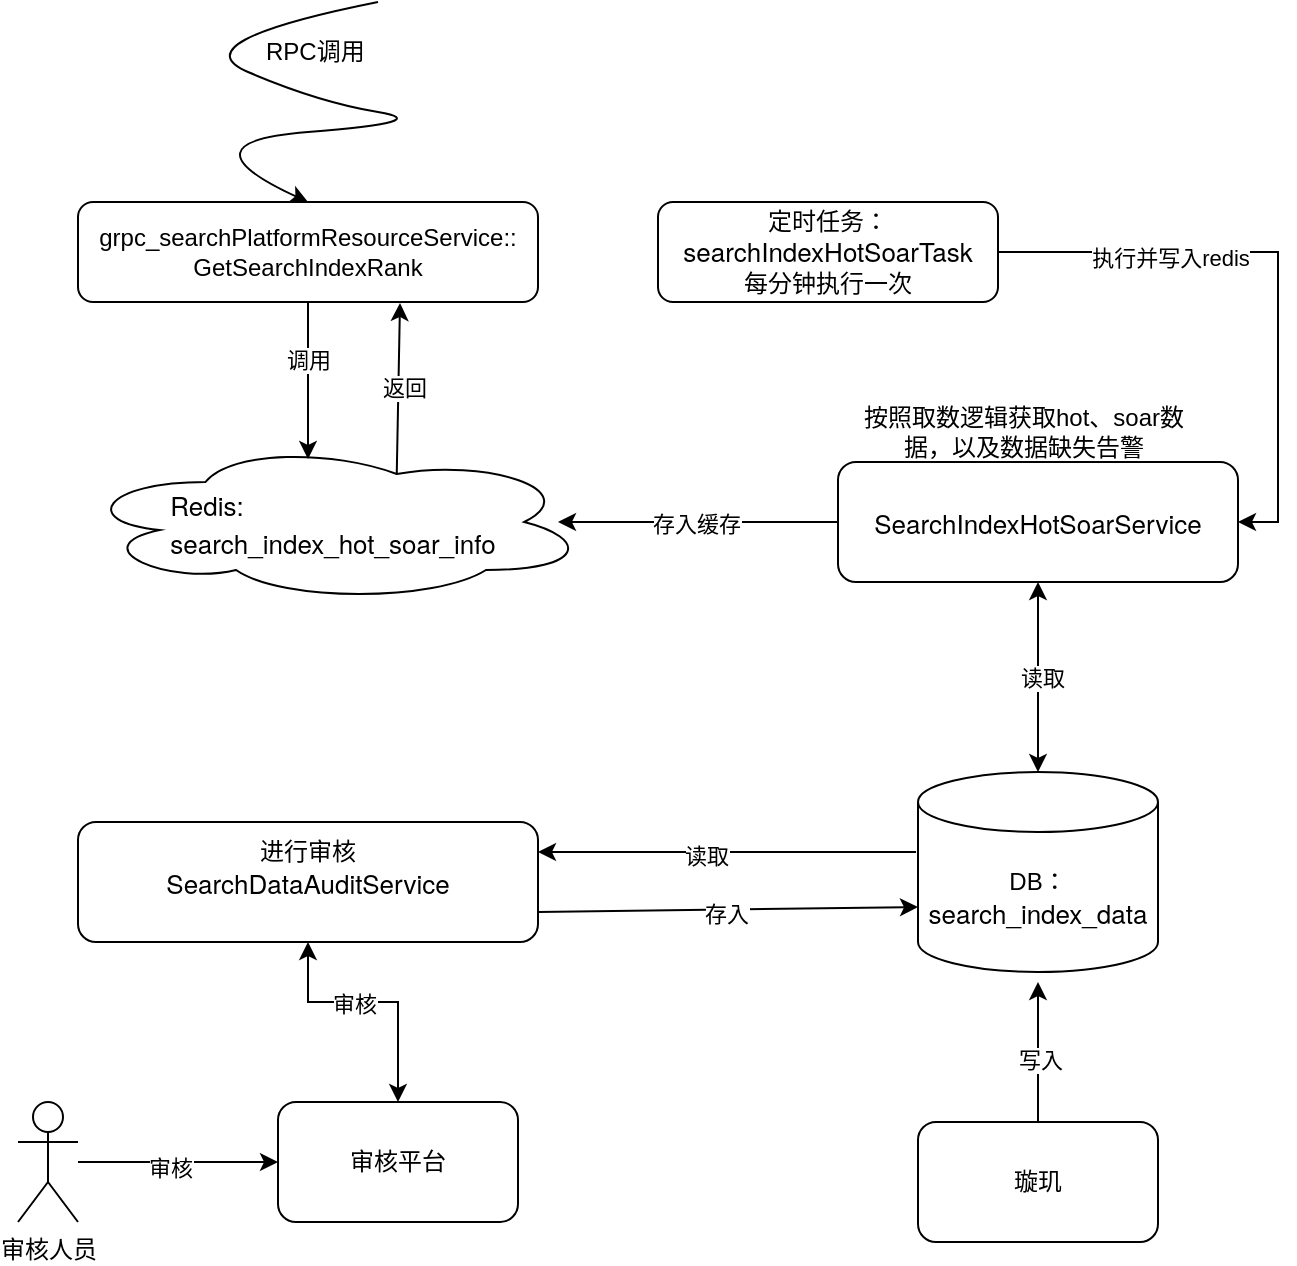 <mxfile version="26.2.4">
  <diagram id="C5RBs43oDa-KdzZeNtuy" name="Page-1">
    <mxGraphModel dx="1236" dy="739" grid="1" gridSize="10" guides="1" tooltips="1" connect="1" arrows="1" fold="1" page="1" pageScale="1" pageWidth="827" pageHeight="1169" math="0" shadow="0">
      <root>
        <mxCell id="WIyWlLk6GJQsqaUBKTNV-0" />
        <mxCell id="WIyWlLk6GJQsqaUBKTNV-1" parent="WIyWlLk6GJQsqaUBKTNV-0" />
        <mxCell id="GQUutv-9TBPm1AFZtBlS-2" value="grpc_searchPlatformResourceService::&lt;div style=&quot;text-wrap-mode: nowrap;&quot;&gt;&lt;span style=&quot;text-wrap-mode: wrap;&quot;&gt;GetSearchIndexRank&lt;/span&gt;&lt;/div&gt;" style="rounded=1;whiteSpace=wrap;html=1;" vertex="1" parent="WIyWlLk6GJQsqaUBKTNV-1">
          <mxGeometry x="80" y="200" width="230" height="50" as="geometry" />
        </mxCell>
        <mxCell id="GQUutv-9TBPm1AFZtBlS-6" value="" style="curved=1;endArrow=classic;html=1;rounded=0;entryX=0.5;entryY=0;entryDx=0;entryDy=0;" edge="1" parent="WIyWlLk6GJQsqaUBKTNV-1" target="GQUutv-9TBPm1AFZtBlS-2">
          <mxGeometry width="50" height="50" relative="1" as="geometry">
            <mxPoint x="230" y="100" as="sourcePoint" />
            <mxPoint x="440" y="270" as="targetPoint" />
            <Array as="points">
              <mxPoint x="130" y="120" />
              <mxPoint x="200" y="150" />
              <mxPoint x="260" y="160" />
              <mxPoint x="130" y="170" />
            </Array>
          </mxGeometry>
        </mxCell>
        <mxCell id="GQUutv-9TBPm1AFZtBlS-7" value="&lt;p style=&quot;margin: 0px; font-variant-numeric: normal; font-variant-east-asian: normal; font-variant-alternates: normal; font-size-adjust: none; font-kerning: auto; font-optical-sizing: auto; font-feature-settings: normal; font-variation-settings: normal; font-variant-position: normal; font-variant-emoji: normal; font-stretch: normal; font-size: 13px; line-height: normal; font-family: &amp;quot;Helvetica Neue&amp;quot;; text-align: start;&quot; class=&quot;p1&quot;&gt;Redis:&lt;/p&gt;&lt;p style=&quot;margin: 0px; font-variant-numeric: normal; font-variant-east-asian: normal; font-variant-alternates: normal; font-size-adjust: none; font-kerning: auto; font-optical-sizing: auto; font-feature-settings: normal; font-variation-settings: normal; font-variant-position: normal; font-variant-emoji: normal; font-stretch: normal; font-size: 13px; line-height: normal; font-family: &amp;quot;Helvetica Neue&amp;quot;; text-align: start;&quot; class=&quot;p1&quot;&gt;search_index_hot_soar_info&lt;/p&gt;" style="ellipse;shape=cloud;whiteSpace=wrap;html=1;" vertex="1" parent="WIyWlLk6GJQsqaUBKTNV-1">
          <mxGeometry x="80" y="320" width="255" height="80" as="geometry" />
        </mxCell>
        <mxCell id="GQUutv-9TBPm1AFZtBlS-10" style="edgeStyle=orthogonalEdgeStyle;rounded=0;orthogonalLoop=1;jettySize=auto;html=1;entryX=0.451;entryY=0.106;entryDx=0;entryDy=0;entryPerimeter=0;" edge="1" parent="WIyWlLk6GJQsqaUBKTNV-1" source="GQUutv-9TBPm1AFZtBlS-2" target="GQUutv-9TBPm1AFZtBlS-7">
          <mxGeometry relative="1" as="geometry" />
        </mxCell>
        <mxCell id="GQUutv-9TBPm1AFZtBlS-17" value="调用" style="edgeLabel;html=1;align=center;verticalAlign=middle;resizable=0;points=[];" vertex="1" connectable="0" parent="GQUutv-9TBPm1AFZtBlS-10">
          <mxGeometry x="-0.274" relative="1" as="geometry">
            <mxPoint as="offset" />
          </mxGeometry>
        </mxCell>
        <mxCell id="GQUutv-9TBPm1AFZtBlS-11" value="RPC调用" style="text;strokeColor=none;fillColor=none;align=left;verticalAlign=middle;spacingLeft=4;spacingRight=4;overflow=hidden;points=[[0,0.5],[1,0.5]];portConstraint=eastwest;rotatable=0;whiteSpace=wrap;html=1;" vertex="1" parent="WIyWlLk6GJQsqaUBKTNV-1">
          <mxGeometry x="167.5" y="110" width="80" height="30" as="geometry" />
        </mxCell>
        <mxCell id="GQUutv-9TBPm1AFZtBlS-15" value="" style="endArrow=classic;html=1;rounded=0;entryX=0.7;entryY=1.01;entryDx=0;entryDy=0;exitX=0.625;exitY=0.2;exitDx=0;exitDy=0;exitPerimeter=0;entryPerimeter=0;" edge="1" parent="WIyWlLk6GJQsqaUBKTNV-1" source="GQUutv-9TBPm1AFZtBlS-7" target="GQUutv-9TBPm1AFZtBlS-2">
          <mxGeometry width="50" height="50" relative="1" as="geometry">
            <mxPoint x="390" y="320" as="sourcePoint" />
            <mxPoint x="440" y="270" as="targetPoint" />
          </mxGeometry>
        </mxCell>
        <mxCell id="GQUutv-9TBPm1AFZtBlS-16" value="返回" style="edgeLabel;html=1;align=center;verticalAlign=middle;resizable=0;points=[];" vertex="1" connectable="0" parent="GQUutv-9TBPm1AFZtBlS-15">
          <mxGeometry x="0.019" y="-3" relative="1" as="geometry">
            <mxPoint as="offset" />
          </mxGeometry>
        </mxCell>
        <mxCell id="GQUutv-9TBPm1AFZtBlS-18" value="&lt;p style=&quot;margin: 0px; font-variant-numeric: normal; font-variant-east-asian: normal; font-variant-alternates: normal; font-size-adjust: none; font-kerning: auto; font-optical-sizing: auto; font-feature-settings: normal; font-variation-settings: normal; font-variant-position: normal; font-variant-emoji: normal; font-stretch: normal; font-size: 13px; line-height: normal; font-family: &amp;quot;Helvetica Neue&amp;quot;; text-align: start;&quot; class=&quot;p1&quot;&gt;SearchIndexHotSoarService&lt;/p&gt;" style="rounded=1;whiteSpace=wrap;html=1;" vertex="1" parent="WIyWlLk6GJQsqaUBKTNV-1">
          <mxGeometry x="460" y="330" width="200" height="60" as="geometry" />
        </mxCell>
        <mxCell id="GQUutv-9TBPm1AFZtBlS-19" value="" style="endArrow=classic;html=1;rounded=0;exitX=0;exitY=0.5;exitDx=0;exitDy=0;" edge="1" parent="WIyWlLk6GJQsqaUBKTNV-1" source="GQUutv-9TBPm1AFZtBlS-18">
          <mxGeometry width="50" height="50" relative="1" as="geometry">
            <mxPoint x="390" y="320" as="sourcePoint" />
            <mxPoint x="320" y="360" as="targetPoint" />
            <Array as="points" />
          </mxGeometry>
        </mxCell>
        <mxCell id="GQUutv-9TBPm1AFZtBlS-20" value="存入缓存" style="edgeLabel;html=1;align=center;verticalAlign=middle;resizable=0;points=[];" vertex="1" connectable="0" parent="GQUutv-9TBPm1AFZtBlS-19">
          <mxGeometry x="0.014" y="1" relative="1" as="geometry">
            <mxPoint as="offset" />
          </mxGeometry>
        </mxCell>
        <mxCell id="GQUutv-9TBPm1AFZtBlS-21" value="DB：&lt;span style=&quot;font-family: &amp;quot;Helvetica Neue&amp;quot;; font-size: 13px; text-align: start; background-color: transparent; color: light-dark(rgb(0, 0, 0), rgb(255, 255, 255));&quot;&gt;search_index_data&lt;/span&gt;" style="shape=cylinder3;whiteSpace=wrap;html=1;boundedLbl=1;backgroundOutline=1;size=15;" vertex="1" parent="WIyWlLk6GJQsqaUBKTNV-1">
          <mxGeometry x="500" y="485" width="120" height="100" as="geometry" />
        </mxCell>
        <mxCell id="GQUutv-9TBPm1AFZtBlS-22" value="" style="endArrow=classic;startArrow=classic;html=1;rounded=0;entryX=0.5;entryY=1;entryDx=0;entryDy=0;exitX=0.5;exitY=0;exitDx=0;exitDy=0;exitPerimeter=0;" edge="1" parent="WIyWlLk6GJQsqaUBKTNV-1" source="GQUutv-9TBPm1AFZtBlS-21" target="GQUutv-9TBPm1AFZtBlS-18">
          <mxGeometry width="50" height="50" relative="1" as="geometry">
            <mxPoint x="390" y="540" as="sourcePoint" />
            <mxPoint x="440" y="490" as="targetPoint" />
          </mxGeometry>
        </mxCell>
        <mxCell id="GQUutv-9TBPm1AFZtBlS-23" value="读取" style="edgeLabel;html=1;align=center;verticalAlign=middle;resizable=0;points=[];" vertex="1" connectable="0" parent="GQUutv-9TBPm1AFZtBlS-22">
          <mxGeometry y="-2" relative="1" as="geometry">
            <mxPoint as="offset" />
          </mxGeometry>
        </mxCell>
        <mxCell id="GQUutv-9TBPm1AFZtBlS-24" value="&lt;p style=&quot;margin: 0px; font-variant-numeric: normal; font-variant-east-asian: normal; font-variant-alternates: normal; font-size-adjust: none; font-kerning: auto; font-optical-sizing: auto; font-feature-settings: normal; font-variation-settings: normal; font-variant-position: normal; font-variant-emoji: normal; font-stretch: normal; font-size: 13px; line-height: normal; font-family: &amp;quot;Helvetica Neue&amp;quot;; text-align: start;&quot; class=&quot;p1&quot;&gt;SearchDataAuditService&lt;/p&gt;" style="rounded=1;whiteSpace=wrap;html=1;" vertex="1" parent="WIyWlLk6GJQsqaUBKTNV-1">
          <mxGeometry x="80" y="510" width="230" height="60" as="geometry" />
        </mxCell>
        <mxCell id="GQUutv-9TBPm1AFZtBlS-25" value="" style="endArrow=classic;html=1;rounded=0;entryX=1;entryY=0.25;entryDx=0;entryDy=0;exitX=-0.008;exitY=0.4;exitDx=0;exitDy=0;exitPerimeter=0;" edge="1" parent="WIyWlLk6GJQsqaUBKTNV-1" source="GQUutv-9TBPm1AFZtBlS-21" target="GQUutv-9TBPm1AFZtBlS-24">
          <mxGeometry width="50" height="50" relative="1" as="geometry">
            <mxPoint x="390" y="650" as="sourcePoint" />
            <mxPoint x="440" y="600" as="targetPoint" />
          </mxGeometry>
        </mxCell>
        <mxCell id="GQUutv-9TBPm1AFZtBlS-26" value="读取" style="edgeLabel;html=1;align=center;verticalAlign=middle;resizable=0;points=[];" vertex="1" connectable="0" parent="GQUutv-9TBPm1AFZtBlS-25">
          <mxGeometry x="0.111" y="2" relative="1" as="geometry">
            <mxPoint as="offset" />
          </mxGeometry>
        </mxCell>
        <mxCell id="GQUutv-9TBPm1AFZtBlS-27" value="" style="endArrow=classic;html=1;rounded=0;entryX=0;entryY=0;entryDx=0;entryDy=67.5;entryPerimeter=0;exitX=1;exitY=0.75;exitDx=0;exitDy=0;" edge="1" parent="WIyWlLk6GJQsqaUBKTNV-1" source="GQUutv-9TBPm1AFZtBlS-24" target="GQUutv-9TBPm1AFZtBlS-21">
          <mxGeometry width="50" height="50" relative="1" as="geometry">
            <mxPoint x="390" y="650" as="sourcePoint" />
            <mxPoint x="440" y="600" as="targetPoint" />
            <Array as="points" />
          </mxGeometry>
        </mxCell>
        <mxCell id="GQUutv-9TBPm1AFZtBlS-28" value="存入" style="edgeLabel;html=1;align=center;verticalAlign=middle;resizable=0;points=[];" vertex="1" connectable="0" parent="GQUutv-9TBPm1AFZtBlS-27">
          <mxGeometry x="-0.011" y="-2" relative="1" as="geometry">
            <mxPoint as="offset" />
          </mxGeometry>
        </mxCell>
        <mxCell id="GQUutv-9TBPm1AFZtBlS-29" value="进行审核" style="text;html=1;align=center;verticalAlign=middle;whiteSpace=wrap;rounded=0;" vertex="1" parent="WIyWlLk6GJQsqaUBKTNV-1">
          <mxGeometry x="165" y="510" width="60" height="30" as="geometry" />
        </mxCell>
        <mxCell id="GQUutv-9TBPm1AFZtBlS-30" value="按照取数逻辑获取hot、soar数据，以及数据缺失告警" style="text;html=1;align=center;verticalAlign=middle;whiteSpace=wrap;rounded=0;" vertex="1" parent="WIyWlLk6GJQsqaUBKTNV-1">
          <mxGeometry x="470" y="300" width="166" height="30" as="geometry" />
        </mxCell>
        <mxCell id="GQUutv-9TBPm1AFZtBlS-31" value="璇玑" style="rounded=1;whiteSpace=wrap;html=1;" vertex="1" parent="WIyWlLk6GJQsqaUBKTNV-1">
          <mxGeometry x="500" y="660" width="120" height="60" as="geometry" />
        </mxCell>
        <mxCell id="GQUutv-9TBPm1AFZtBlS-32" value="" style="endArrow=classic;html=1;rounded=0;exitX=0.5;exitY=0;exitDx=0;exitDy=0;" edge="1" parent="WIyWlLk6GJQsqaUBKTNV-1" source="GQUutv-9TBPm1AFZtBlS-31">
          <mxGeometry width="50" height="50" relative="1" as="geometry">
            <mxPoint x="390" y="400" as="sourcePoint" />
            <mxPoint x="560" y="590" as="targetPoint" />
          </mxGeometry>
        </mxCell>
        <mxCell id="GQUutv-9TBPm1AFZtBlS-33" value="写入" style="edgeLabel;html=1;align=center;verticalAlign=middle;resizable=0;points=[];" vertex="1" connectable="0" parent="GQUutv-9TBPm1AFZtBlS-32">
          <mxGeometry x="-0.071" y="-1" relative="1" as="geometry">
            <mxPoint y="1" as="offset" />
          </mxGeometry>
        </mxCell>
        <mxCell id="GQUutv-9TBPm1AFZtBlS-42" style="edgeStyle=orthogonalEdgeStyle;rounded=0;orthogonalLoop=1;jettySize=auto;html=1;exitX=1;exitY=0.5;exitDx=0;exitDy=0;entryX=1;entryY=0.5;entryDx=0;entryDy=0;" edge="1" parent="WIyWlLk6GJQsqaUBKTNV-1" source="GQUutv-9TBPm1AFZtBlS-34" target="GQUutv-9TBPm1AFZtBlS-18">
          <mxGeometry relative="1" as="geometry" />
        </mxCell>
        <mxCell id="GQUutv-9TBPm1AFZtBlS-43" value="执行并写入redis" style="edgeLabel;html=1;align=center;verticalAlign=middle;resizable=0;points=[];" vertex="1" connectable="0" parent="GQUutv-9TBPm1AFZtBlS-42">
          <mxGeometry x="-0.417" y="-2" relative="1" as="geometry">
            <mxPoint y="1" as="offset" />
          </mxGeometry>
        </mxCell>
        <mxCell id="GQUutv-9TBPm1AFZtBlS-34" value="定时任务：&lt;span style=&quot;font-family: &amp;quot;Helvetica Neue&amp;quot;; font-size: 13px; text-align: start; background-color: transparent; color: light-dark(rgb(0, 0, 0), rgb(255, 255, 255));&quot;&gt;searchIndexHotSoarTask&lt;/span&gt;&lt;div&gt;&lt;span style=&quot;background-color: transparent; color: light-dark(rgb(0, 0, 0), rgb(255, 255, 255));&quot;&gt;每分钟执行一次&lt;/span&gt;&lt;br&gt;&lt;/div&gt;" style="rounded=1;whiteSpace=wrap;html=1;" vertex="1" parent="WIyWlLk6GJQsqaUBKTNV-1">
          <mxGeometry x="370" y="200" width="170" height="50" as="geometry" />
        </mxCell>
        <mxCell id="GQUutv-9TBPm1AFZtBlS-36" value="审核平台" style="rounded=1;whiteSpace=wrap;html=1;" vertex="1" parent="WIyWlLk6GJQsqaUBKTNV-1">
          <mxGeometry x="180" y="650" width="120" height="60" as="geometry" />
        </mxCell>
        <mxCell id="GQUutv-9TBPm1AFZtBlS-37" value="" style="endArrow=classic;startArrow=classic;html=1;rounded=0;entryX=0.5;entryY=1;entryDx=0;entryDy=0;exitX=0.5;exitY=0;exitDx=0;exitDy=0;" edge="1" parent="WIyWlLk6GJQsqaUBKTNV-1" source="GQUutv-9TBPm1AFZtBlS-36" target="GQUutv-9TBPm1AFZtBlS-24">
          <mxGeometry width="50" height="50" relative="1" as="geometry">
            <mxPoint x="390" y="570" as="sourcePoint" />
            <mxPoint x="440" y="520" as="targetPoint" />
            <Array as="points">
              <mxPoint x="240" y="600" />
              <mxPoint x="195" y="600" />
            </Array>
          </mxGeometry>
        </mxCell>
        <mxCell id="GQUutv-9TBPm1AFZtBlS-38" value="审核" style="edgeLabel;html=1;align=center;verticalAlign=middle;resizable=0;points=[];" vertex="1" connectable="0" parent="GQUutv-9TBPm1AFZtBlS-37">
          <mxGeometry x="0.152" y="1" relative="1" as="geometry">
            <mxPoint as="offset" />
          </mxGeometry>
        </mxCell>
        <mxCell id="GQUutv-9TBPm1AFZtBlS-40" style="edgeStyle=orthogonalEdgeStyle;rounded=0;orthogonalLoop=1;jettySize=auto;html=1;" edge="1" parent="WIyWlLk6GJQsqaUBKTNV-1" source="GQUutv-9TBPm1AFZtBlS-39" target="GQUutv-9TBPm1AFZtBlS-36">
          <mxGeometry relative="1" as="geometry" />
        </mxCell>
        <mxCell id="GQUutv-9TBPm1AFZtBlS-41" value="审核" style="edgeLabel;html=1;align=center;verticalAlign=middle;resizable=0;points=[];" vertex="1" connectable="0" parent="GQUutv-9TBPm1AFZtBlS-40">
          <mxGeometry x="-0.08" y="-2" relative="1" as="geometry">
            <mxPoint y="1" as="offset" />
          </mxGeometry>
        </mxCell>
        <mxCell id="GQUutv-9TBPm1AFZtBlS-39" value="审核人员" style="shape=umlActor;verticalLabelPosition=bottom;verticalAlign=top;html=1;outlineConnect=0;" vertex="1" parent="WIyWlLk6GJQsqaUBKTNV-1">
          <mxGeometry x="50" y="650" width="30" height="60" as="geometry" />
        </mxCell>
      </root>
    </mxGraphModel>
  </diagram>
</mxfile>
